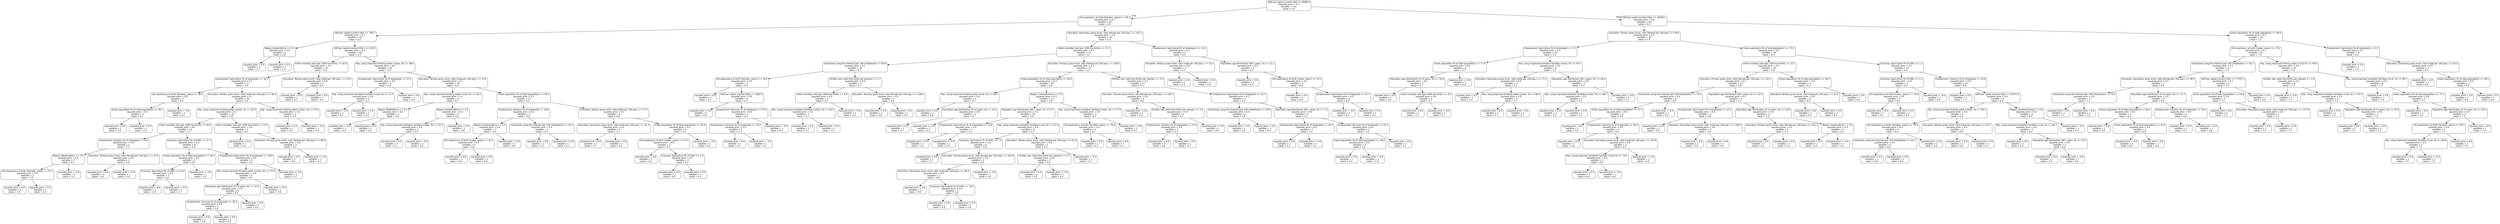 digraph Tree {
node [shape=box, style="rounded", color="black", fontname="helvetica"] ;
edge [fontname="helvetica"] ;
0 [label="GDP per capita (current US$) <= 8086.6\nsquared_error = 1.3\nsamples = 151\nvalue = 5.4"] ;
1 [label="Life expectancy at birth (females, years) <= 69.3\nsquared_error = 0.7\nsamples = 87\nvalue = 4.8"] ;
0 -> 1 [labeldistance=2.5, labelangle=45, headlabel="True"] ;
2 [label="GDP per capita (current US$) <= 346.1\nsquared_error = 0.3\nsamples = 44\nvalue = 4.2"] ;
1 -> 2 ;
3 [label="Region_EasternAfrica <= 0.5\nsquared_error = 0.0\nsamples = 2\nvalue = 2.8"] ;
2 -> 3 ;
4 [label="squared_error = 0.0\nsamples = 1\nvalue = 2.7"] ;
3 -> 4 ;
5 [label="squared_error = 0.0\nsamples = 1\nvalue = 2.9"] ;
3 -> 5 ;
6 [label="GDP per capita (current US$) <= 1276.5\nsquared_error = 0.2\nsamples = 42\nvalue = 4.3"] ;
2 -> 6 ;
7 [label="Infant mortality rate (per 1000 live births <= 92.8\nsquared_error = 0.1\nsamples = 23\nvalue = 4.0"] ;
6 -> 7 ;
8 [label="Employment: Agriculture (% of employed) <= 46.2\nsquared_error = 0.1\nsamples = 21\nvalue = 3.9"] ;
7 -> 8 ;
9 [label="Life expectancy at birth (females, years) <= 66.2\nsquared_error = 0.0\nsamples = 3\nvalue = 4.4"] ;
8 -> 9 ;
10 [label="Urban population (% of total population) <= 38.1\nsquared_error = 0.0\nsamples = 2\nvalue = 4.3"] ;
9 -> 10 ;
11 [label="squared_error = 0.0\nsamples = 1\nvalue = 4.3"] ;
10 -> 11 ;
12 [label="squared_error = 0.0\nsamples = 1\nvalue = 4.3"] ;
10 -> 12 ;
13 [label="squared_error = -0.0\nsamples = 1\nvalue = 4.5"] ;
9 -> 13 ;
14 [label="Education: Tertiary gross enrol. ratio (male per 100 pop.) <= 36.3\nsquared_error = 0.1\nsamples = 18\nvalue = 3.9"] ;
8 -> 14 ;
15 [label="Pop. using improved drinking water (urban, %) <= 92.9\nsquared_error = 0.1\nsamples = 16\nvalue = 3.8"] ;
14 -> 15 ;
16 [label="Infant mortality rate (per 1000 live births <= 56.9\nsquared_error = 0.0\nsamples = 13\nvalue = 3.7"] ;
15 -> 16 ;
17 [label="Employment: Industry (% of employed) <= 9.0\nsquared_error = 0.0\nsamples = 5\nvalue = 3.5"] ;
16 -> 17 ;
18 [label="Region_WesternAfrica <= 0.5\nsquared_error = 0.0\nsamples = 3\nvalue = 3.5"] ;
17 -> 18 ;
19 [label="Life expectancy at birth (females, years) <= 67.3\nsquared_error = 0.0\nsamples = 2\nvalue = 3.5"] ;
18 -> 19 ;
20 [label="squared_error = 0.0\nsamples = 1\nvalue = 3.5"] ;
19 -> 20 ;
21 [label="squared_error = 0.0\nsamples = 1\nvalue = 3.5"] ;
19 -> 21 ;
22 [label="squared_error = -0.0\nsamples = 1\nvalue = 3.5"] ;
18 -> 22 ;
23 [label="Education: Tertiary gross enrol. ratio (female per 100 pop.) <= 14.4\nsquared_error = 0.0\nsamples = 2\nvalue = 3.6"] ;
17 -> 23 ;
24 [label="squared_error = 0.0\nsamples = 1\nvalue = 3.6"] ;
23 -> 24 ;
25 [label="squared_error = -0.0\nsamples = 1\nvalue = 3.6"] ;
23 -> 25 ;
26 [label="Economy: Agriculture (% of GVA) <= 21.7\nsquared_error = 0.0\nsamples = 8\nvalue = 3.8"] ;
16 -> 26 ;
27 [label="Urban population (% of total population) <= 36.1\nsquared_error = 0.0\nsamples = 3\nvalue = 3.6"] ;
26 -> 27 ;
28 [label="Economy: Agriculture (% of GVA) <= 12.4\nsquared_error = 0.0\nsamples = 2\nvalue = 3.6"] ;
27 -> 28 ;
29 [label="squared_error = 0.0\nsamples = 1\nvalue = 3.6"] ;
28 -> 29 ;
30 [label="squared_error = -0.0\nsamples = 1\nvalue = 3.7"] ;
28 -> 30 ;
31 [label="squared_error = -0.0\nsamples = 1\nvalue = 3.5"] ;
27 -> 31 ;
32 [label="Employment: Agriculture (% of employed) <= 76.8\nsquared_error = 0.0\nsamples = 5\nvalue = 3.9"] ;
26 -> 32 ;
33 [label="Pop. using improved drinking water (urban, %) <= 75.0\nsquared_error = 0.0\nsamples = 4\nvalue = 3.9"] ;
32 -> 33 ;
34 [label="Population age distribution (0-14 years, %) <= 47.5\nsquared_error = 0.0\nsamples = 3\nvalue = 4.0"] ;
33 -> 34 ;
35 [label="Employment: Services (% of employed) <= 28.1\nsquared_error = 0.0\nsamples = 2\nvalue = 3.9"] ;
34 -> 35 ;
36 [label="squared_error = 0.0\nsamples = 1\nvalue = 3.9"] ;
35 -> 36 ;
37 [label="squared_error = 0.0\nsamples = 1\nvalue = 4.0"] ;
35 -> 37 ;
38 [label="squared_error = 0.0\nsamples = 1\nvalue = 4.0"] ;
34 -> 38 ;
39 [label="squared_error = -0.0\nsamples = 1\nvalue = 3.8"] ;
33 -> 39 ;
40 [label="squared_error = -0.0\nsamples = 1\nvalue = 3.7"] ;
32 -> 40 ;
41 [label="Infant mortality rate (per 1000 live births <= 53.0\nsquared_error = 0.0\nsamples = 3\nvalue = 4.2"] ;
15 -> 41 ;
42 [label="squared_error = 0.0\nsamples = 1\nvalue = 4.5"] ;
41 -> 42 ;
43 [label="Education: Primary gross enrol. ratio (female per 100 pop.) <= 88.9\nsquared_error = 0.0\nsamples = 2\nvalue = 4.1"] ;
41 -> 43 ;
44 [label="squared_error = 0.0\nsamples = 1\nvalue = 4.0"] ;
43 -> 44 ;
45 [label="squared_error = -0.0\nsamples = 1\nvalue = 4.1"] ;
43 -> 45 ;
46 [label="Pop. using improved drinking water (urban, %) <= 54.2\nsquared_error = 0.0\nsamples = 2\nvalue = 4.4"] ;
14 -> 46 ;
47 [label="squared_error = 0.0\nsamples = 1\nvalue = 4.5"] ;
46 -> 47 ;
48 [label="squared_error = -0.0\nsamples = 1\nvalue = 4.3"] ;
46 -> 48 ;
49 [label="Education: Tertiary gross enrol. ratio (male per 100 pop.) <= 23.6\nsquared_error = 0.0\nsamples = 2\nvalue = 4.5"] ;
7 -> 49 ;
50 [label="squared_error = 0.0\nsamples = 1\nvalue = 4.7"] ;
49 -> 50 ;
51 [label="squared_error = 0.0\nsamples = 1\nvalue = 4.5"] ;
49 -> 51 ;
52 [label="Pop. using improved drinking water (urban, %) <= 48.6\nsquared_error = 0.2\nsamples = 19\nvalue = 4.5"] ;
6 -> 52 ;
53 [label="Employment: Agriculture (% of employed) <= 53.5\nsquared_error = 0.0\nsamples = 3\nvalue = 5.0"] ;
52 -> 53 ;
54 [label="Pop. using improved sanitation facilities (rural, %) <= 27.7\nsquared_error = 0.0\nsamples = 2\nvalue = 5.2"] ;
53 -> 54 ;
55 [label="squared_error = 0.0\nsamples = 1\nvalue = 5.3"] ;
54 -> 55 ;
56 [label="squared_error = 0.0\nsamples = 1\nvalue = 5.2"] ;
54 -> 56 ;
57 [label="squared_error = 0.0\nsamples = 1\nvalue = 4.9"] ;
53 -> 57 ;
58 [label="Education: Tertiary gross enrol. ratio (male per 100 pop.) <= 15.8\nsquared_error = 0.1\nsamples = 16\nvalue = 4.4"] ;
52 -> 58 ;
59 [label="Pop. using improved drinking water (rural, %) <= 54.3\nsquared_error = 0.1\nsamples = 5\nvalue = 4.7"] ;
58 -> 59 ;
60 [label="Region_MiddleAfrica <= 0.5\nsquared_error = 0.0\nsamples = 2\nvalue = 4.4"] ;
59 -> 60 ;
61 [label="squared_error = 0.0\nsamples = 1\nvalue = 4.5"] ;
60 -> 61 ;
62 [label="squared_error = 0.0\nsamples = 1\nvalue = 4.3"] ;
60 -> 62 ;
63 [label="Region_SouthernAfrica <= 0.5\nsquared_error = 0.0\nsamples = 3\nvalue = 4.9"] ;
59 -> 63 ;
64 [label="Pop. using improved sanitation facilities (urban, %) <= 55.4\nsquared_error = 0.0\nsamples = 2\nvalue = 5.0"] ;
63 -> 64 ;
65 [label="squared_error = 0.0\nsamples = 1\nvalue = 5.1"] ;
64 -> 65 ;
66 [label="squared_error = 0.0\nsamples = 1\nvalue = 5.0"] ;
64 -> 66 ;
67 [label="squared_error = 0.0\nsamples = 1\nvalue = 4.8"] ;
63 -> 67 ;
68 [label="Urban population (% of total population) <= 48.1\nsquared_error = 0.1\nsamples = 11\nvalue = 4.2"] ;
58 -> 68 ;
69 [label="Employment: Industry (% of employed) <= 18.6\nsquared_error = 0.0\nsamples = 5\nvalue = 4.4"] ;
68 -> 69 ;
70 [label="Region_SouthernAfrica <= 0.5\nsquared_error = 0.0\nsamples = 3\nvalue = 4.6"] ;
69 -> 70 ;
71 [label="Life expectancy at birth (males, years) <= 62.5\nsquared_error = 0.0\nsamples = 2\nvalue = 4.6"] ;
70 -> 71 ;
72 [label="squared_error = 0.0\nsamples = 1\nvalue = 4.6"] ;
71 -> 72 ;
73 [label="squared_error = 0.0\nsamples = 1\nvalue = 4.6"] ;
71 -> 73 ;
74 [label="squared_error = -0.0\nsamples = 1\nvalue = 4.6"] ;
70 -> 74 ;
75 [label="Individuals using the Internet (per 100 inhabitants) <= 26.3\nsquared_error = 0.0\nsamples = 2\nvalue = 4.2"] ;
69 -> 75 ;
76 [label="squared_error = 0.0\nsamples = 1\nvalue = 4.3"] ;
75 -> 76 ;
77 [label="squared_error = 0.0\nsamples = 1\nvalue = 4.1"] ;
75 -> 77 ;
78 [label="Education: Tertiary gross enrol. ratio (male per 100 pop.) <= 37.2\nsquared_error = 0.1\nsamples = 6\nvalue = 4.0"] ;
68 -> 78 ;
79 [label="Education: Secondary gross enrol. ratio (male per 100 pop.) <= 61.9\nsquared_error = 0.0\nsamples = 2\nvalue = 3.7"] ;
78 -> 79 ;
80 [label="squared_error = 0.0\nsamples = 1\nvalue = 3.7"] ;
79 -> 80 ;
81 [label="squared_error = 0.0\nsamples = 1\nvalue = 3.8"] ;
79 -> 81 ;
82 [label="Urban population (% of total population) <= 82.8\nsquared_error = 0.0\nsamples = 4\nvalue = 4.2"] ;
78 -> 82 ;
83 [label="Life expectancy at birth (males, years) <= 57.5\nsquared_error = 0.0\nsamples = 3\nvalue = 4.3"] ;
82 -> 83 ;
84 [label="squared_error = 0.0\nsamples = 1\nvalue = 4.3"] ;
83 -> 84 ;
85 [label="Economy: Agriculture (% of GVA) <= 1.9\nsquared_error = 0.0\nsamples = 2\nvalue = 4.3"] ;
83 -> 85 ;
86 [label="squared_error = 0.0\nsamples = 1\nvalue = 4.4"] ;
85 -> 86 ;
87 [label="squared_error = 0.0\nsamples = 1\nvalue = 4.3"] ;
85 -> 87 ;
88 [label="squared_error = -0.0\nsamples = 1\nvalue = 3.9"] ;
82 -> 88 ;
89 [label="Education: Secondary gross enrol. ratio (female per 100 pop.) <= 101.2\nsquared_error = 0.4\nsamples = 43\nvalue = 5.3"] ;
1 -> 89 ;
90 [label="Infant mortality rate (per 1000 live births <= 13.7\nsquared_error = 0.3\nsamples = 37\nvalue = 5.2"] ;
89 -> 90 ;
91 [label="Individuals using the Internet (per 100 inhabitants) <= 60.8\nsquared_error = 0.1\nsamples = 10\nvalue = 4.7"] ;
90 -> 91 ;
92 [label="Life expectancy at birth (females, years) <= 76.4\nsquared_error = 0.0\nsamples = 5\nvalue = 4.3"] ;
91 -> 92 ;
93 [label="squared_error = 0.0\nsamples = 1\nvalue = 4.7"] ;
92 -> 93 ;
94 [label="GDP per capita (current US$) <= 3602.6\nsquared_error = 0.0\nsamples = 4\nvalue = 4.3"] ;
92 -> 94 ;
95 [label="squared_error = -0.0\nsamples = 1\nvalue = 4.4"] ;
94 -> 95 ;
96 [label="Employment: Services (% of employed) <= 54.4\nsquared_error = 0.0\nsamples = 3\nvalue = 4.3"] ;
94 -> 96 ;
97 [label="Employment: Industry (% of employed) <= 18.4\nsquared_error = 0.0\nsamples = 2\nvalue = 4.3"] ;
96 -> 97 ;
98 [label="squared_error = 0.0\nsamples = 1\nvalue = 4.3"] ;
97 -> 98 ;
99 [label="squared_error = -0.0\nsamples = 1\nvalue = 4.3"] ;
97 -> 99 ;
100 [label="squared_error = -0.0\nsamples = 1\nvalue = 4.2"] ;
96 -> 100 ;
101 [label="Fertility rate, total (live births per woman) <= 1.7\nsquared_error = 0.0\nsamples = 5\nvalue = 5.1"] ;
91 -> 101 ;
102 [label="Infant mortality rate (per 1000 live births <= 9.4\nsquared_error = 0.0\nsamples = 3\nvalue = 5.2"] ;
101 -> 102 ;
103 [label="Pop. using improved sanitation facilities (urban, %) <= 56.5\nsquared_error = 0.0\nsamples = 2\nvalue = 5.1"] ;
102 -> 103 ;
104 [label="squared_error = 0.0\nsamples = 1\nvalue = 5.1"] ;
103 -> 104 ;
105 [label="squared_error = 0.0\nsamples = 1\nvalue = 5.2"] ;
103 -> 105 ;
106 [label="squared_error = -0.0\nsamples = 1\nvalue = 5.4"] ;
102 -> 106 ;
107 [label="Education: Primary gross enrol. ratio (female per 100 pop.) <= 106.4\nsquared_error = 0.0\nsamples = 2\nvalue = 4.9"] ;
101 -> 107 ;
108 [label="squared_error = 0.0\nsamples = 1\nvalue = 4.8"] ;
107 -> 108 ;
109 [label="squared_error = 0.0\nsamples = 1\nvalue = 5.0"] ;
107 -> 109 ;
110 [label="Education: Primary gross enrol. ratio (female per 100 pop.) <= 104.5\nsquared_error = 0.3\nsamples = 27\nvalue = 5.4"] ;
90 -> 110 ;
111 [label="Urban population (% of total population) <= 44.0\nsquared_error = 0.3\nsamples = 16\nvalue = 5.6"] ;
110 -> 111 ;
112 [label="Pop. using improved drinking water (rural, %) <= 58.5\nsquared_error = 0.0\nsamples = 3\nvalue = 4.7"] ;
111 -> 112 ;
113 [label="squared_error = 0.0\nsamples = 1\nvalue = 4.8"] ;
112 -> 113 ;
114 [label="Population age distribution (0-14 years, %) <= 31.4\nsquared_error = 0.0\nsamples = 2\nvalue = 4.7"] ;
112 -> 114 ;
115 [label="squared_error = 0.0\nsamples = 1\nvalue = 4.7"] ;
114 -> 115 ;
116 [label="squared_error = -0.0\nsamples = 1\nvalue = 4.7"] ;
114 -> 116 ;
117 [label="Region_CentralAmerica <= 0.5\nsquared_error = 0.1\nsamples = 13\nvalue = 5.8"] ;
111 -> 117 ;
118 [label="Population age distribution (60+ years, %) <= 6.7\nsquared_error = 0.1\nsamples = 10\nvalue = 5.6"] ;
117 -> 118 ;
119 [label="Employment: Agriculture (% of employed) <= 15.8\nsquared_error = 0.0\nsamples = 2\nvalue = 5.1"] ;
118 -> 119 ;
120 [label="squared_error = 0.0\nsamples = 1\nvalue = 5.2"] ;
119 -> 120 ;
121 [label="squared_error = -0.0\nsamples = 1\nvalue = 5.0"] ;
119 -> 121 ;
122 [label="Pop. using improved sanitation facilities (rural, %) <= 67.9\nsquared_error = 0.0\nsamples = 8\nvalue = 5.7"] ;
118 -> 122 ;
123 [label="Economy: Agriculture (% of GVA) <= 7.6\nsquared_error = 0.0\nsamples = 5\nvalue = 5.8"] ;
122 -> 123 ;
124 [label="squared_error = 0.0\nsamples = 1\nvalue = 5.7"] ;
123 -> 124 ;
125 [label="Education: Primary gross enrol. ratio (female per 100 pop.) <= 101.8\nsquared_error = 0.0\nsamples = 4\nvalue = 5.8"] ;
123 -> 125 ;
126 [label="Education: Secondary gross enrol. ratio (male per 100 pop.) <= 86.4\nsquared_error = 0.0\nsamples = 3\nvalue = 5.8"] ;
125 -> 126 ;
127 [label="squared_error = 0.0\nsamples = 1\nvalue = 5.8"] ;
126 -> 127 ;
128 [label="Economy: Agriculture (% of GVA) <= 10.5\nsquared_error = 0.0\nsamples = 2\nvalue = 5.8"] ;
126 -> 128 ;
129 [label="squared_error = 0.0\nsamples = 1\nvalue = 5.8"] ;
128 -> 129 ;
130 [label="squared_error = 0.0\nsamples = 1\nvalue = 5.8"] ;
128 -> 130 ;
131 [label="squared_error = -0.0\nsamples = 1\nvalue = 5.9"] ;
125 -> 131 ;
132 [label="Education: Tertiary gross enrol. ratio (female per 100 pop.) <= 61.4\nsquared_error = 0.0\nsamples = 3\nvalue = 5.5"] ;
122 -> 132 ;
133 [label="Fertility rate, total (live births per woman) <= 2.7\nsquared_error = 0.0\nsamples = 2\nvalue = 5.6"] ;
132 -> 133 ;
134 [label="squared_error = 0.0\nsamples = 1\nvalue = 5.6"] ;
133 -> 134 ;
135 [label="squared_error = -0.0\nsamples = 1\nvalue = 5.5"] ;
133 -> 135 ;
136 [label="squared_error = -0.0\nsamples = 1\nvalue = 5.2"] ;
132 -> 136 ;
137 [label="Pop. using improved sanitation facilities (urban, %) <= 77.0\nsquared_error = 0.0\nsamples = 3\nvalue = 6.2"] ;
117 -> 137 ;
138 [label="Life expectancy at birth (females, years) <= 76.9\nsquared_error = 0.0\nsamples = 2\nvalue = 6.1"] ;
137 -> 138 ;
139 [label="squared_error = 0.0\nsamples = 1\nvalue = 6.1"] ;
138 -> 139 ;
140 [label="squared_error = 0.0\nsamples = 1\nvalue = 6.1"] ;
138 -> 140 ;
141 [label="squared_error = -0.0\nsamples = 1\nvalue = 6.5"] ;
137 -> 141 ;
142 [label="Fertility rate, total (live births per woman) <= 2.5\nsquared_error = 0.1\nsamples = 11\nvalue = 5.1"] ;
110 -> 142 ;
143 [label="Education: Primary gross enrol. ratio (female per 100 pop.) <= 105.5\nsquared_error = 0.0\nsamples = 4\nvalue = 4.8"] ;
142 -> 143 ;
144 [label="squared_error = 0.0\nsamples = 1\nvalue = 5.3"] ;
143 -> 144 ;
145 [label="Fertility rate, total (live births per woman) <= 2.4\nsquared_error = 0.0\nsamples = 3\nvalue = 4.7"] ;
143 -> 145 ;
146 [label="Employment: Industry (% of employed) <= 25.8\nsquared_error = 0.0\nsamples = 2\nvalue = 4.7"] ;
145 -> 146 ;
147 [label="squared_error = 0.0\nsamples = 1\nvalue = 4.6"] ;
146 -> 147 ;
148 [label="squared_error = 0.0\nsamples = 1\nvalue = 4.7"] ;
146 -> 148 ;
149 [label="squared_error = -0.0\nsamples = 1\nvalue = 4.9"] ;
145 -> 149 ;
150 [label="Employment: Agriculture (% of employed) <= 22.7\nsquared_error = 0.1\nsamples = 7\nvalue = 5.2"] ;
142 -> 150 ;
151 [label="Individuals using the Internet (per 100 inhabitants) <= 39.9\nsquared_error = 0.0\nsamples = 2\nvalue = 5.8"] ;
150 -> 151 ;
152 [label="squared_error = 0.0\nsamples = 1\nvalue = 5.6"] ;
151 -> 152 ;
153 [label="squared_error = 0.0\nsamples = 1\nvalue = 6.0"] ;
151 -> 153 ;
154 [label="Population age distribution (60+ years, %) <= 7.2\nsquared_error = 0.0\nsamples = 5\nvalue = 5.1"] ;
150 -> 154 ;
155 [label="Employment: Agriculture (% of employed) <= 29.3\nsquared_error = 0.0\nsamples = 2\nvalue = 5.2"] ;
154 -> 155 ;
156 [label="squared_error = 0.0\nsamples = 1\nvalue = 5.3"] ;
155 -> 156 ;
157 [label="squared_error = -0.0\nsamples = 1\nvalue = 5.2"] ;
155 -> 157 ;
158 [label="Employment: Services (% of employed) <= 52.2\nsquared_error = 0.0\nsamples = 3\nvalue = 5.0"] ;
154 -> 158 ;
159 [label="Urban population (% of total population) <= 48.2\nsquared_error = 0.0\nsamples = 2\nvalue = 5.0"] ;
158 -> 159 ;
160 [label="squared_error = 0.0\nsamples = 1\nvalue = 5.0"] ;
159 -> 160 ;
161 [label="squared_error = -0.0\nsamples = 1\nvalue = 5.0"] ;
159 -> 161 ;
162 [label="squared_error = 0.0\nsamples = 1\nvalue = 5.1"] ;
158 -> 162 ;
163 [label="Employment: Agriculture (% of employed) <= 12.2\nsquared_error = 0.1\nsamples = 6\nvalue = 6.2"] ;
89 -> 163 ;
164 [label="Education: Tertiary gross enrol. ratio (male per 100 pop.) <= 52.4\nsquared_error = 0.0\nsamples = 2\nvalue = 5.7"] ;
163 -> 164 ;
165 [label="squared_error = 0.0\nsamples = 1\nvalue = 5.9"] ;
164 -> 165 ;
166 [label="squared_error = 0.0\nsamples = 1\nvalue = 5.6"] ;
164 -> 166 ;
167 [label="Population age distribution (60+ years, %) <= 11.1\nsquared_error = 0.0\nsamples = 4\nvalue = 6.3"] ;
163 -> 167 ;
168 [label="squared_error = 0.0\nsamples = 1\nvalue = 6.0"] ;
167 -> 168 ;
169 [label="Life expectancy at birth (males, years) <= 70.5\nsquared_error = 0.0\nsamples = 3\nvalue = 6.4"] ;
167 -> 169 ;
170 [label="squared_error = 0.0\nsamples = 1\nvalue = 6.4"] ;
169 -> 170 ;
171 [label="Employment: Agriculture (% of employed) <= 33.1\nsquared_error = 0.0\nsamples = 2\nvalue = 6.4"] ;
169 -> 171 ;
172 [label="squared_error = -0.0\nsamples = 1\nvalue = 6.5"] ;
171 -> 172 ;
173 [label="squared_error = 0.0\nsamples = 1\nvalue = 6.4"] ;
171 -> 173 ;
174 [label="GDP per capita (current US$) <= 36458.1\nsquared_error = 0.6\nsamples = 64\nvalue = 6.4"] ;
0 -> 174 [labeldistance=2.5, labelangle=-45, headlabel="False"] ;
175 [label="Education: Primary gross enrol. ratio (female per 100 pop.) <= 99.6\nsquared_error = 0.3\nsamples = 39\nvalue = 5.9"] ;
174 -> 175 ;
176 [label="Employment: Agriculture (% of employed) <= 7.3\nsquared_error = 0.1\nsamples = 10\nvalue = 5.4"] ;
175 -> 176 ;
177 [label="Urban population (% of total population) <= 77.8\nsquared_error = 0.0\nsamples = 4\nvalue = 5.7"] ;
176 -> 177 ;
178 [label="Population age distribution (0-14 years, %) <= 16.8\nsquared_error = 0.0\nsamples = 3\nvalue = 5.7"] ;
177 -> 178 ;
179 [label="squared_error = 0.0\nsamples = 1\nvalue = 5.6"] ;
178 -> 179 ;
180 [label="Infant mortality rate (per 1000 live births <= 6.2\nsquared_error = 0.0\nsamples = 2\nvalue = 5.7"] ;
178 -> 180 ;
181 [label="squared_error = 0.0\nsamples = 1\nvalue = 5.7"] ;
180 -> 181 ;
182 [label="squared_error = -0.0\nsamples = 1\nvalue = 5.7"] ;
180 -> 182 ;
183 [label="squared_error = -0.0\nsamples = 1\nvalue = 6.0"] ;
177 -> 183 ;
184 [label="Pop. using improved sanitation facilities (urban, %) <= 90.7\nsquared_error = 0.0\nsamples = 6\nvalue = 5.2"] ;
176 -> 184 ;
185 [label="Education: Secondary gross enrol. ratio (male per 100 pop.) <= 77.2\nsquared_error = 0.0\nsamples = 3\nvalue = 5.1"] ;
184 -> 185 ;
186 [label="squared_error = 0.0\nsamples = 1\nvalue = 5.2"] ;
185 -> 186 ;
187 [label="Pop. using improved drinking water (urban, %) <= 96.0\nsquared_error = 0.0\nsamples = 2\nvalue = 5.1"] ;
185 -> 187 ;
188 [label="squared_error = 0.0\nsamples = 1\nvalue = 5.1"] ;
187 -> 188 ;
189 [label="squared_error = 0.0\nsamples = 1\nvalue = 5.1"] ;
187 -> 189 ;
190 [label="Population age distribution (60+ years, %) <= 26.6\nsquared_error = 0.0\nsamples = 3\nvalue = 5.3"] ;
184 -> 190 ;
191 [label="Pop. using improved sanitation facilities (urban, %) <= 98.3\nsquared_error = 0.0\nsamples = 2\nvalue = 5.2"] ;
190 -> 191 ;
192 [label="squared_error = 0.0\nsamples = 1\nvalue = 5.3"] ;
191 -> 192 ;
193 [label="squared_error = 0.0\nsamples = 1\nvalue = 5.2"] ;
191 -> 193 ;
194 [label="squared_error = -0.0\nsamples = 1\nvalue = 5.3"] ;
190 -> 194 ;
195 [label="Urban population (% of total population) <= 75.5\nsquared_error = 0.2\nsamples = 29\nvalue = 6.2"] ;
175 -> 195 ;
196 [label="Infant mortality rate (per 1000 live births <= 14.7\nsquared_error = 0.1\nsamples = 16\nvalue = 5.9"] ;
195 -> 196 ;
197 [label="Education: Primary gross enrol. ratio (female per 100 pop.) <= 101.1\nsquared_error = 0.1\nsamples = 13\nvalue = 5.8"] ;
196 -> 197 ;
198 [label="Individuals using the Internet (per 100 inhabitants) <= 74.5\nsquared_error = 0.0\nsamples = 6\nvalue = 6.0"] ;
197 -> 198 ;
199 [label="Urban population (% of total population) <= 57.1\nsquared_error = 0.0\nsamples = 5\nvalue = 5.9"] ;
198 -> 199 ;
200 [label="squared_error = 0.0\nsamples = 1\nvalue = 5.8"] ;
199 -> 200 ;
201 [label="Employment: Industry (% of employed) <= 26.9\nsquared_error = 0.0\nsamples = 4\nvalue = 6.0"] ;
199 -> 201 ;
202 [label="squared_error = 0.0\nsamples = 1\nvalue = 5.9"] ;
201 -> 202 ;
203 [label="Education: Secondary gross enrol. ratio (male per 100 pop.) <= 107.8\nsquared_error = 0.0\nsamples = 3\nvalue = 6.0"] ;
201 -> 203 ;
204 [label="Pop. using improved sanitation facilities (rural, %) <= 79.1\nsquared_error = 0.0\nsamples = 2\nvalue = 6.0"] ;
203 -> 204 ;
205 [label="squared_error = 0.0\nsamples = 1\nvalue = 6.0"] ;
204 -> 205 ;
206 [label="squared_error = -0.0\nsamples = 1\nvalue = 6.0"] ;
204 -> 206 ;
207 [label="squared_error = -0.0\nsamples = 1\nvalue = 6.0"] ;
203 -> 207 ;
208 [label="squared_error = -0.0\nsamples = 1\nvalue = 6.5"] ;
198 -> 208 ;
209 [label="Population age distribution (60+ years, %) <= 11.6\nsquared_error = 0.1\nsamples = 7\nvalue = 5.5"] ;
197 -> 209 ;
210 [label="Employment: Agriculture (% of employed) <= 15.2\nsquared_error = 0.0\nsamples = 3\nvalue = 5.8"] ;
209 -> 210 ;
211 [label="squared_error = 0.0\nsamples = 1\nvalue = 5.8"] ;
210 -> 211 ;
212 [label="Education: Secondary gross enrol. ratio (male per 100 pop.) <= 109.5\nsquared_error = 0.0\nsamples = 2\nvalue = 5.8"] ;
210 -> 212 ;
213 [label="squared_error = 0.0\nsamples = 1\nvalue = 5.9"] ;
212 -> 213 ;
214 [label="squared_error = 0.0\nsamples = 1\nvalue = 5.8"] ;
212 -> 214 ;
215 [label="Population age distribution (0-14 years, %) <= 16.8\nsquared_error = 0.0\nsamples = 4\nvalue = 5.4"] ;
209 -> 215 ;
216 [label="Education: Primary gross enrol. ratio (female per 100 pop.) <= 103.3\nsquared_error = 0.0\nsamples = 2\nvalue = 5.3"] ;
215 -> 216 ;
217 [label="squared_error = 0.0\nsamples = 1\nvalue = 5.3"] ;
216 -> 217 ;
218 [label="squared_error = 0.0\nsamples = 1\nvalue = 5.2"] ;
216 -> 218 ;
219 [label="Region_EasternAfrica <= 0.5\nsquared_error = 0.0\nsamples = 2\nvalue = 5.5"] ;
215 -> 219 ;
220 [label="squared_error = 0.0\nsamples = 1\nvalue = 5.5"] ;
219 -> 220 ;
221 [label="squared_error = -0.0\nsamples = 1\nvalue = 5.5"] ;
219 -> 221 ;
222 [label="Urban population (% of total population) <= 66.3\nsquared_error = 0.0\nsamples = 3\nvalue = 6.3"] ;
196 -> 222 ;
223 [label="Education: Tertiary gross enrol. ratio (male per 100 pop.) <= 42.4\nsquared_error = 0.0\nsamples = 2\nvalue = 6.2"] ;
222 -> 223 ;
224 [label="squared_error = 0.0\nsamples = 1\nvalue = 6.3"] ;
223 -> 224 ;
225 [label="squared_error = 0.0\nsamples = 1\nvalue = 6.2"] ;
223 -> 225 ;
226 [label="squared_error = 0.0\nsamples = 1\nvalue = 6.5"] ;
222 -> 226 ;
227 [label="Economy: Agriculture (% of GVA) <= 1.3\nsquared_error = 0.1\nsamples = 13\nvalue = 6.5"] ;
195 -> 227 ;
228 [label="Economy: Agriculture (% of GVA) <= 1.2\nsquared_error = 0.0\nsamples = 3\nvalue = 6.2"] ;
227 -> 228 ;
229 [label="Life expectancy at birth (males, years) <= 76.8\nsquared_error = 0.0\nsamples = 2\nvalue = 6.0"] ;
228 -> 229 ;
230 [label="squared_error = 0.0\nsamples = 1\nvalue = 6.1"] ;
229 -> 230 ;
231 [label="squared_error = 0.0\nsamples = 1\nvalue = 6.0"] ;
229 -> 231 ;
232 [label="squared_error = -0.0\nsamples = 1\nvalue = 6.3"] ;
228 -> 232 ;
233 [label="Employment: Industry (% of employed) <= 19.8\nsquared_error = 0.0\nsamples = 10\nvalue = 6.6"] ;
227 -> 233 ;
234 [label="squared_error = 0.0\nsamples = 1\nvalue = 7.1"] ;
233 -> 234 ;
235 [label="GDP per capita (current US$) <= 15272.4\nsquared_error = 0.0\nsamples = 9\nvalue = 6.5"] ;
233 -> 235 ;
236 [label="Pop. using improved drinking water (urban, %) <= 99.3\nsquared_error = 0.0\nsamples = 5\nvalue = 6.6"] ;
235 -> 236 ;
237 [label="Life expectancy at birth (females, years) <= 79.4\nsquared_error = 0.0\nsamples = 3\nvalue = 6.6"] ;
236 -> 237 ;
238 [label="Individuals using the Internet (per 100 inhabitants) <= 62.7\nsquared_error = 0.0\nsamples = 2\nvalue = 6.6"] ;
237 -> 238 ;
239 [label="squared_error = 0.0\nsamples = 1\nvalue = 6.6"] ;
238 -> 239 ;
240 [label="squared_error = 0.0\nsamples = 1\nvalue = 6.6"] ;
238 -> 240 ;
241 [label="squared_error = 0.0\nsamples = 1\nvalue = 6.6"] ;
237 -> 241 ;
242 [label="Education: Tertiary gross enrol. ratio (male per 100 pop.) <= 62.7\nsquared_error = 0.0\nsamples = 2\nvalue = 6.6"] ;
236 -> 242 ;
243 [label="squared_error = 0.0\nsamples = 1\nvalue = 6.6"] ;
242 -> 243 ;
244 [label="squared_error = 0.0\nsamples = 1\nvalue = 6.7"] ;
242 -> 244 ;
245 [label="Region_SouthernEurope <= 0.5\nsquared_error = 0.0\nsamples = 4\nvalue = 6.4"] ;
235 -> 245 ;
246 [label="Pop. using improved sanitation facilities (rural, %) <= 82.7\nsquared_error = 0.0\nsamples = 3\nvalue = 6.4"] ;
245 -> 246 ;
247 [label="squared_error = 0.0\nsamples = 1\nvalue = 6.4"] ;
246 -> 247 ;
248 [label="Population age distribution (60+ years, %) <= 22.6\nsquared_error = 0.0\nsamples = 2\nvalue = 6.4"] ;
246 -> 248 ;
249 [label="squared_error = 0.0\nsamples = 1\nvalue = 6.5"] ;
248 -> 249 ;
250 [label="squared_error = -0.0\nsamples = 1\nvalue = 6.4"] ;
248 -> 250 ;
251 [label="squared_error = -0.0\nsamples = 1\nvalue = 6.5"] ;
245 -> 251 ;
252 [label="Urban population (% of total population) <= 98.4\nsquared_error = 0.3\nsamples = 25\nvalue = 7.1"] ;
174 -> 252 ;
253 [label="Life expectancy at birth (males, years) <= 79.2\nsquared_error = 0.1\nsamples = 21\nvalue = 7.2"] ;
252 -> 253 ;
254 [label="Individuals using the Internet (per 100 inhabitants) <= 92.3\nsquared_error = 0.1\nsamples = 11\nvalue = 7.1"] ;
253 -> 254 ;
255 [label="Education: Secondary gross enrol. ratio (female per 100 pop.) <= 99.9\nsquared_error = 0.0\nsamples = 7\nvalue = 6.9"] ;
254 -> 255 ;
256 [label="Individuals using the Internet (per 100 inhabitants) <= 79.2\nsquared_error = 0.0\nsamples = 2\nvalue = 7.1"] ;
255 -> 256 ;
257 [label="squared_error = 0.0\nsamples = 1\nvalue = 7.1"] ;
256 -> 257 ;
258 [label="squared_error = 0.0\nsamples = 1\nvalue = 7.0"] ;
256 -> 258 ;
259 [label="Population age distribution (0-14 years, %) <= 17.7\nsquared_error = 0.0\nsamples = 5\nvalue = 6.8"] ;
255 -> 259 ;
260 [label="Urban population (% of total population) <= 84.1\nsquared_error = 0.0\nsamples = 3\nvalue = 6.9"] ;
259 -> 260 ;
261 [label="squared_error = 0.0\nsamples = 1\nvalue = 6.9"] ;
260 -> 261 ;
262 [label="Urban population (% of total population) <= 91.8\nsquared_error = 0.0\nsamples = 2\nvalue = 6.9"] ;
260 -> 262 ;
263 [label="squared_error = -0.0\nsamples = 1\nvalue = 6.9"] ;
262 -> 263 ;
264 [label="squared_error = 0.0\nsamples = 1\nvalue = 6.9"] ;
262 -> 264 ;
265 [label="Employment: Industry (% of employed) <= 19.4\nsquared_error = 0.0\nsamples = 2\nvalue = 6.6"] ;
259 -> 265 ;
266 [label="squared_error = 0.0\nsamples = 1\nvalue = 6.7"] ;
265 -> 266 ;
267 [label="squared_error = 0.0\nsamples = 1\nvalue = 6.6"] ;
265 -> 267 ;
268 [label="GDP per capita (current US$) <= 77547.5\nsquared_error = 0.1\nsamples = 4\nvalue = 7.4"] ;
254 -> 268 ;
269 [label="Urban population (% of total population) <= 85.8\nsquared_error = 0.0\nsamples = 3\nvalue = 7.5"] ;
268 -> 269 ;
270 [label="squared_error = 0.0\nsamples = 1\nvalue = 7.5"] ;
269 -> 270 ;
271 [label="Education: Secondary gross enrol. ratio (male per 100 pop.) <= 127.8\nsquared_error = 0.0\nsamples = 2\nvalue = 7.5"] ;
269 -> 271 ;
272 [label="squared_error = 0.0\nsamples = 1\nvalue = 7.5"] ;
271 -> 272 ;
273 [label="squared_error = 0.0\nsamples = 1\nvalue = 7.5"] ;
271 -> 273 ;
274 [label="squared_error = 0.0\nsamples = 1\nvalue = 6.9"] ;
268 -> 274 ;
275 [label="Pop. using improved drinking water (rural, %) <= 99.4\nsquared_error = 0.0\nsamples = 10\nvalue = 7.4"] ;
253 -> 275 ;
276 [label="Fertility rate, total (live births per woman) <= 1.8\nsquared_error = 0.0\nsamples = 4\nvalue = 7.3"] ;
275 -> 276 ;
277 [label="squared_error = -0.0\nsamples = 1\nvalue = 7.3"] ;
276 -> 277 ;
278 [label="Pop. using improved sanitation facilities (rural, %) <= 91.4\nsquared_error = 0.0\nsamples = 3\nvalue = 7.3"] ;
276 -> 278 ;
279 [label="squared_error = 0.0\nsamples = 1\nvalue = 7.3"] ;
278 -> 279 ;
280 [label="Population age distribution (0-14 years, %) <= 19.4\nsquared_error = 0.0\nsamples = 2\nvalue = 7.3"] ;
278 -> 280 ;
281 [label="squared_error = 0.0\nsamples = 1\nvalue = 7.3"] ;
280 -> 281 ;
282 [label="squared_error = -0.0\nsamples = 1\nvalue = 7.3"] ;
280 -> 282 ;
283 [label="Pop. using improved sanitation facilities (rural, %) <= 88.1\nsquared_error = 0.0\nsamples = 6\nvalue = 7.5"] ;
275 -> 283 ;
284 [label="squared_error = 0.0\nsamples = 1\nvalue = 7.4"] ;
283 -> 284 ;
285 [label="Urban population (% of total population) <= 77.1\nsquared_error = 0.0\nsamples = 5\nvalue = 7.5"] ;
283 -> 285 ;
286 [label="squared_error = 0.0\nsamples = 1\nvalue = 7.6"] ;
285 -> 286 ;
287 [label="Population age distribution (0-14 years, %) <= 20.2\nsquared_error = 0.0\nsamples = 4\nvalue = 7.5"] ;
285 -> 287 ;
288 [label="Life expectancy at birth (females, years) <= 83.7\nsquared_error = 0.0\nsamples = 3\nvalue = 7.5"] ;
287 -> 288 ;
289 [label="Pop. using improved sanitation facilities (rural, %) <= 96.6\nsquared_error = 0.0\nsamples = 2\nvalue = 7.5"] ;
288 -> 289 ;
290 [label="squared_error = 0.0\nsamples = 1\nvalue = 7.5"] ;
289 -> 290 ;
291 [label="squared_error = -0.0\nsamples = 1\nvalue = 7.5"] ;
289 -> 291 ;
292 [label="squared_error = 0.0\nsamples = 1\nvalue = 7.5"] ;
288 -> 292 ;
293 [label="squared_error = 0.0\nsamples = 1\nvalue = 7.6"] ;
287 -> 293 ;
294 [label="Employment: Agriculture (% of employed) <= 0.3\nsquared_error = 0.3\nsamples = 4\nvalue = 6.2"] ;
252 -> 294 ;
295 [label="squared_error = 0.0\nsamples = 1\nvalue = 5.5"] ;
294 -> 295 ;
296 [label="Education: Secondary gross enrol. ratio (male per 100 pop.) <= 92.3\nsquared_error = 0.0\nsamples = 3\nvalue = 6.5"] ;
294 -> 296 ;
297 [label="squared_error = 0.0\nsamples = 1\nvalue = 6.4"] ;
296 -> 297 ;
298 [label="Urban population (% of total population) <= 99.5\nsquared_error = 0.0\nsamples = 2\nvalue = 6.6"] ;
296 -> 298 ;
299 [label="squared_error = 0.0\nsamples = 1\nvalue = 6.6"] ;
298 -> 299 ;
300 [label="squared_error = 0.0\nsamples = 1\nvalue = 6.6"] ;
298 -> 300 ;
}